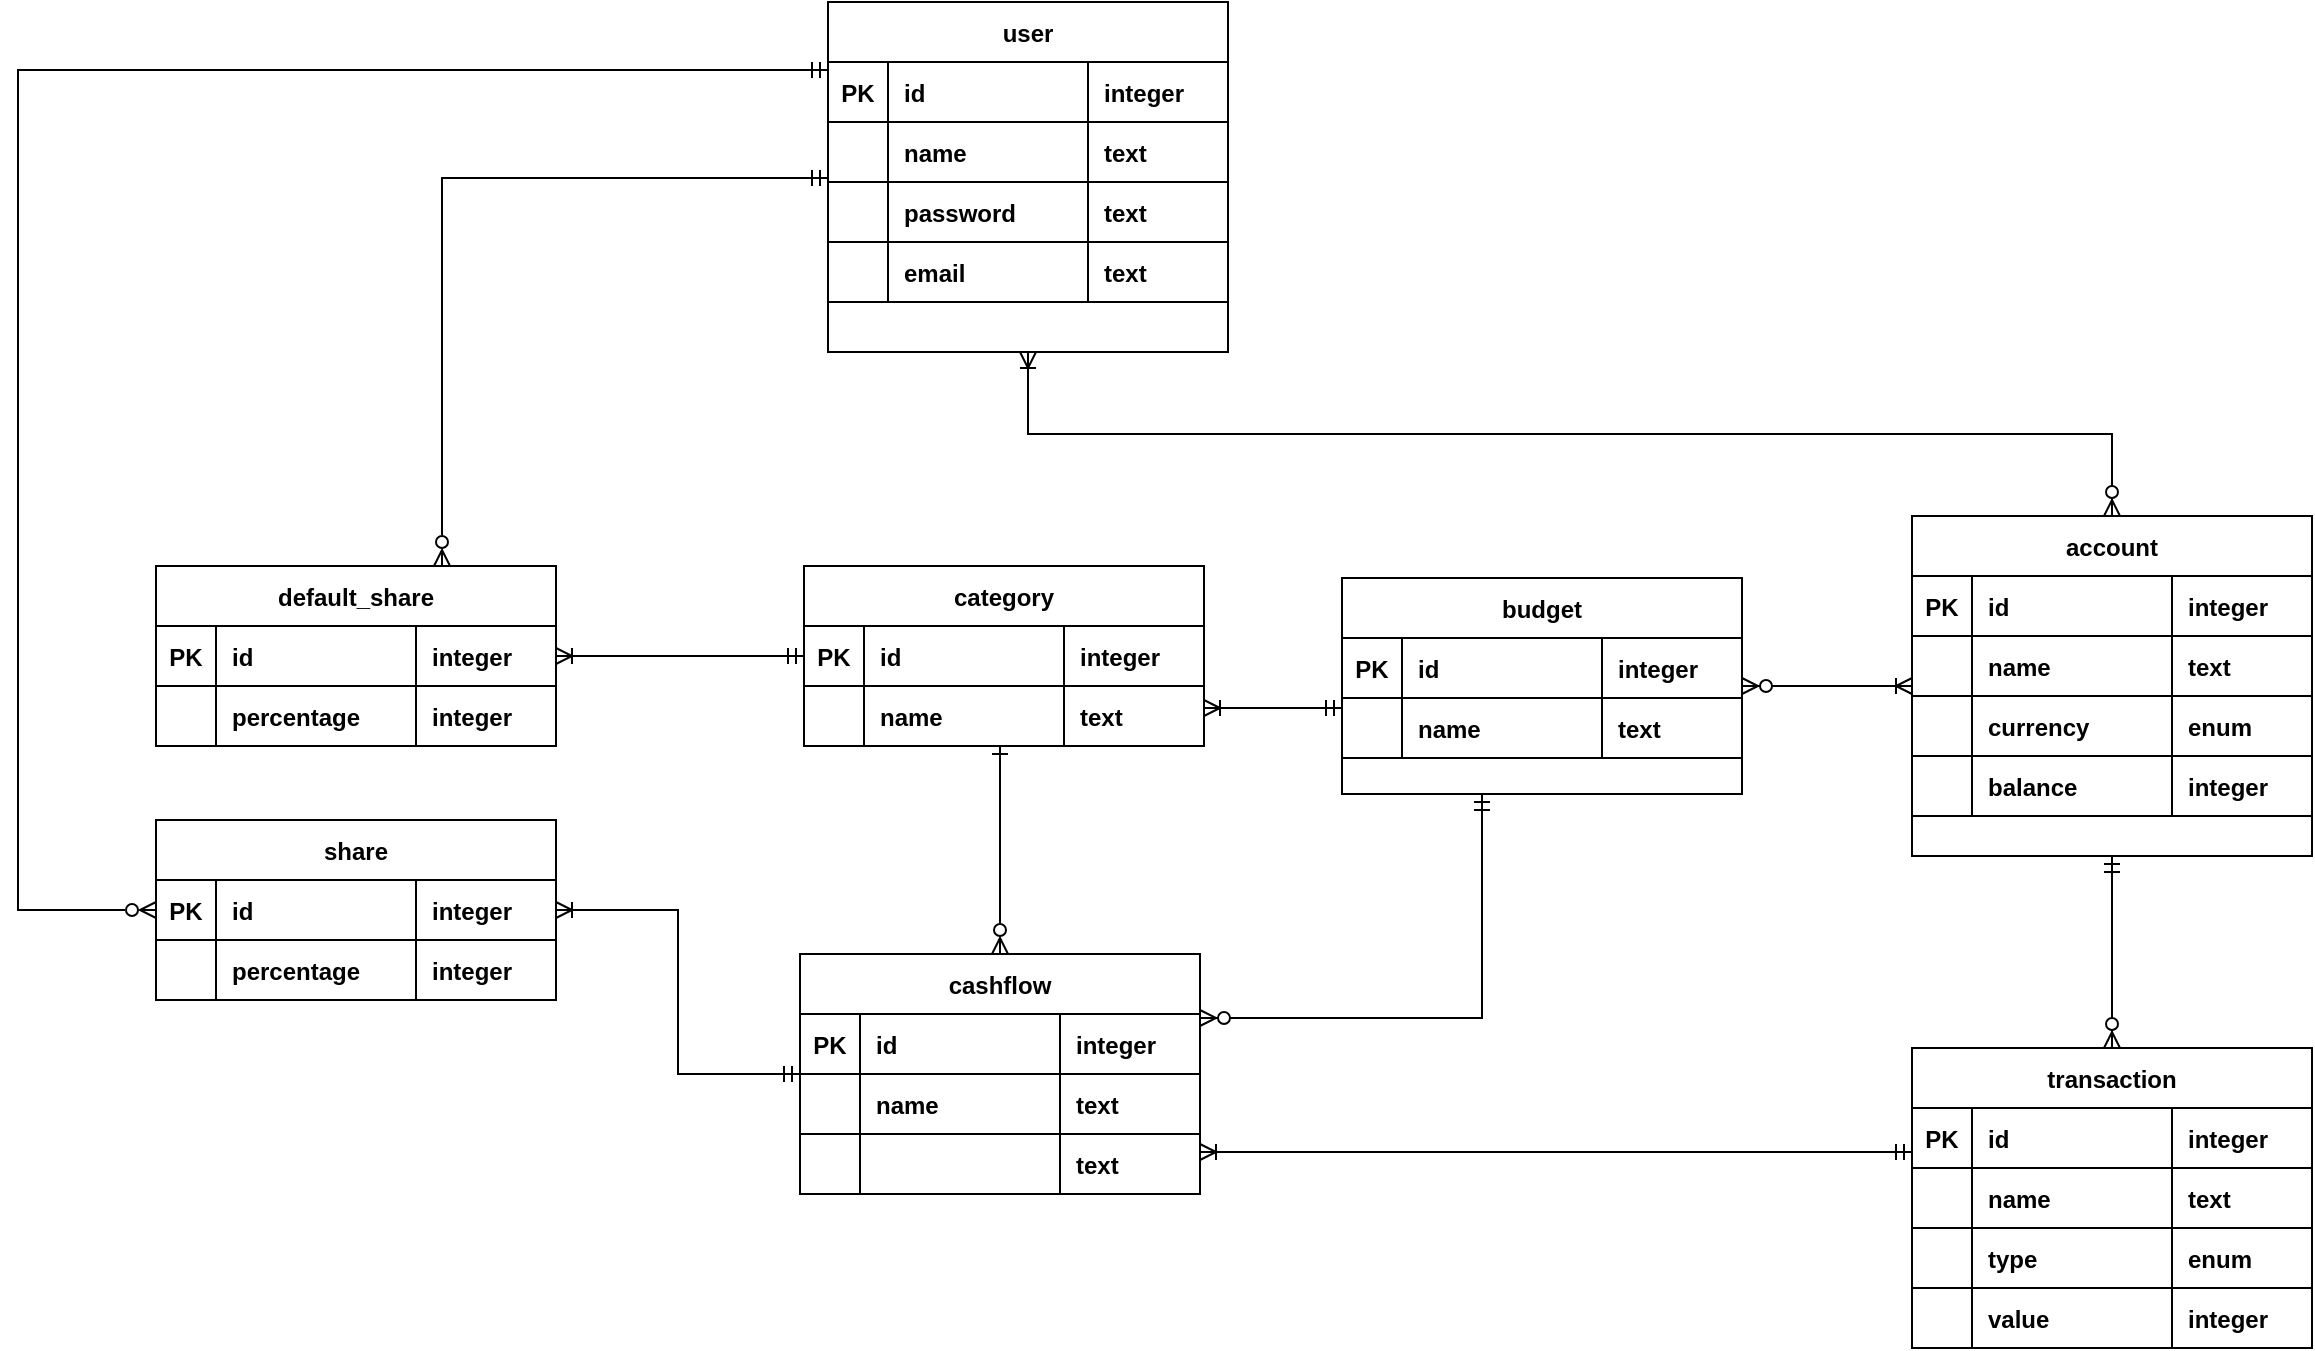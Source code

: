 <mxfile version="23.0.2" type="github">
  <diagram id="R2lEEEUBdFMjLlhIrx00" name="Page-1">
    <mxGraphModel dx="2307" dy="1331" grid="0" gridSize="10" guides="1" tooltips="1" connect="1" arrows="1" fold="1" page="1" pageScale="1" pageWidth="850" pageHeight="1100" math="0" shadow="0" extFonts="Permanent Marker^https://fonts.googleapis.com/css?family=Permanent+Marker">
      <root>
        <mxCell id="0" />
        <mxCell id="1" parent="0" />
        <mxCell id="C-vyLk0tnHw3VtMMgP7b-23" value="user" style="shape=table;startSize=30;container=1;collapsible=1;childLayout=tableLayout;fixedRows=1;rowLines=0;fontStyle=1;align=center;resizeLast=1;" parent="1" vertex="1">
          <mxGeometry x="89" y="60" width="200" height="175" as="geometry">
            <mxRectangle x="480" y="60" width="70" height="30" as="alternateBounds" />
          </mxGeometry>
        </mxCell>
        <mxCell id="C-vyLk0tnHw3VtMMgP7b-24" value="" style="shape=partialRectangle;collapsible=0;dropTarget=0;pointerEvents=0;fillColor=none;points=[[0,0.5],[1,0.5]];portConstraint=eastwest;top=0;left=0;right=0;bottom=1;" parent="C-vyLk0tnHw3VtMMgP7b-23" vertex="1">
          <mxGeometry y="30" width="200" height="30" as="geometry" />
        </mxCell>
        <mxCell id="C-vyLk0tnHw3VtMMgP7b-25" value="PK" style="shape=partialRectangle;overflow=hidden;connectable=0;fillColor=none;top=0;left=0;bottom=0;right=0;fontStyle=1;" parent="C-vyLk0tnHw3VtMMgP7b-24" vertex="1">
          <mxGeometry width="30" height="30" as="geometry">
            <mxRectangle width="30" height="30" as="alternateBounds" />
          </mxGeometry>
        </mxCell>
        <mxCell id="C-vyLk0tnHw3VtMMgP7b-26" value="id" style="shape=partialRectangle;overflow=hidden;connectable=0;fillColor=none;top=0;left=0;bottom=0;right=0;align=left;spacingLeft=6;fontStyle=1;" parent="C-vyLk0tnHw3VtMMgP7b-24" vertex="1">
          <mxGeometry x="30" width="100" height="30" as="geometry">
            <mxRectangle width="100" height="30" as="alternateBounds" />
          </mxGeometry>
        </mxCell>
        <mxCell id="Z7aUJKxSwOPx3vXHLACp-33" value="integer" style="shape=partialRectangle;overflow=hidden;connectable=0;fillColor=none;top=0;left=0;bottom=0;right=0;align=left;spacingLeft=6;fontStyle=1;" vertex="1" parent="C-vyLk0tnHw3VtMMgP7b-24">
          <mxGeometry x="130" width="70" height="30" as="geometry">
            <mxRectangle width="70" height="30" as="alternateBounds" />
          </mxGeometry>
        </mxCell>
        <mxCell id="Z7aUJKxSwOPx3vXHLACp-36" value="" style="shape=partialRectangle;collapsible=0;dropTarget=0;pointerEvents=0;fillColor=none;points=[[0,0.5],[1,0.5]];portConstraint=eastwest;top=0;left=0;right=0;bottom=1;" vertex="1" parent="C-vyLk0tnHw3VtMMgP7b-23">
          <mxGeometry y="60" width="200" height="30" as="geometry" />
        </mxCell>
        <mxCell id="Z7aUJKxSwOPx3vXHLACp-37" value="" style="shape=partialRectangle;overflow=hidden;connectable=0;fillColor=none;top=0;left=0;bottom=0;right=0;fontStyle=1;" vertex="1" parent="Z7aUJKxSwOPx3vXHLACp-36">
          <mxGeometry width="30" height="30" as="geometry">
            <mxRectangle width="30" height="30" as="alternateBounds" />
          </mxGeometry>
        </mxCell>
        <mxCell id="Z7aUJKxSwOPx3vXHLACp-38" value="name    " style="shape=partialRectangle;overflow=hidden;connectable=0;fillColor=none;top=0;left=0;bottom=0;right=0;align=left;spacingLeft=6;fontStyle=1;" vertex="1" parent="Z7aUJKxSwOPx3vXHLACp-36">
          <mxGeometry x="30" width="100" height="30" as="geometry">
            <mxRectangle width="100" height="30" as="alternateBounds" />
          </mxGeometry>
        </mxCell>
        <mxCell id="Z7aUJKxSwOPx3vXHLACp-39" value="text" style="shape=partialRectangle;overflow=hidden;connectable=0;fillColor=none;top=0;left=0;bottom=0;right=0;align=left;spacingLeft=6;fontStyle=1;" vertex="1" parent="Z7aUJKxSwOPx3vXHLACp-36">
          <mxGeometry x="130" width="70" height="30" as="geometry">
            <mxRectangle width="70" height="30" as="alternateBounds" />
          </mxGeometry>
        </mxCell>
        <mxCell id="Z7aUJKxSwOPx3vXHLACp-44" value="" style="shape=partialRectangle;collapsible=0;dropTarget=0;pointerEvents=0;fillColor=none;points=[[0,0.5],[1,0.5]];portConstraint=eastwest;top=0;left=0;right=0;bottom=1;" vertex="1" parent="C-vyLk0tnHw3VtMMgP7b-23">
          <mxGeometry y="90" width="200" height="30" as="geometry" />
        </mxCell>
        <mxCell id="Z7aUJKxSwOPx3vXHLACp-45" value="" style="shape=partialRectangle;overflow=hidden;connectable=0;fillColor=none;top=0;left=0;bottom=0;right=0;fontStyle=1;" vertex="1" parent="Z7aUJKxSwOPx3vXHLACp-44">
          <mxGeometry width="30" height="30" as="geometry">
            <mxRectangle width="30" height="30" as="alternateBounds" />
          </mxGeometry>
        </mxCell>
        <mxCell id="Z7aUJKxSwOPx3vXHLACp-46" value="password" style="shape=partialRectangle;overflow=hidden;connectable=0;fillColor=none;top=0;left=0;bottom=0;right=0;align=left;spacingLeft=6;fontStyle=1;" vertex="1" parent="Z7aUJKxSwOPx3vXHLACp-44">
          <mxGeometry x="30" width="100" height="30" as="geometry">
            <mxRectangle width="100" height="30" as="alternateBounds" />
          </mxGeometry>
        </mxCell>
        <mxCell id="Z7aUJKxSwOPx3vXHLACp-47" value="text" style="shape=partialRectangle;overflow=hidden;connectable=0;fillColor=none;top=0;left=0;bottom=0;right=0;align=left;spacingLeft=6;fontStyle=1;" vertex="1" parent="Z7aUJKxSwOPx3vXHLACp-44">
          <mxGeometry x="130" width="70" height="30" as="geometry">
            <mxRectangle width="70" height="30" as="alternateBounds" />
          </mxGeometry>
        </mxCell>
        <mxCell id="Z7aUJKxSwOPx3vXHLACp-67" value="" style="shape=partialRectangle;collapsible=0;dropTarget=0;pointerEvents=0;fillColor=none;points=[[0,0.5],[1,0.5]];portConstraint=eastwest;top=0;left=0;right=0;bottom=1;" vertex="1" parent="C-vyLk0tnHw3VtMMgP7b-23">
          <mxGeometry y="120" width="200" height="30" as="geometry" />
        </mxCell>
        <mxCell id="Z7aUJKxSwOPx3vXHLACp-68" value="" style="shape=partialRectangle;overflow=hidden;connectable=0;fillColor=none;top=0;left=0;bottom=0;right=0;fontStyle=1;" vertex="1" parent="Z7aUJKxSwOPx3vXHLACp-67">
          <mxGeometry width="30" height="30" as="geometry">
            <mxRectangle width="30" height="30" as="alternateBounds" />
          </mxGeometry>
        </mxCell>
        <mxCell id="Z7aUJKxSwOPx3vXHLACp-69" value="email" style="shape=partialRectangle;overflow=hidden;connectable=0;fillColor=none;top=0;left=0;bottom=0;right=0;align=left;spacingLeft=6;fontStyle=1;" vertex="1" parent="Z7aUJKxSwOPx3vXHLACp-67">
          <mxGeometry x="30" width="100" height="30" as="geometry">
            <mxRectangle width="100" height="30" as="alternateBounds" />
          </mxGeometry>
        </mxCell>
        <mxCell id="Z7aUJKxSwOPx3vXHLACp-70" value="text" style="shape=partialRectangle;overflow=hidden;connectable=0;fillColor=none;top=0;left=0;bottom=0;right=0;align=left;spacingLeft=6;fontStyle=1;" vertex="1" parent="Z7aUJKxSwOPx3vXHLACp-67">
          <mxGeometry x="130" width="70" height="30" as="geometry">
            <mxRectangle width="70" height="30" as="alternateBounds" />
          </mxGeometry>
        </mxCell>
        <mxCell id="Z7aUJKxSwOPx3vXHLACp-52" value="account" style="shape=table;startSize=30;container=1;collapsible=1;childLayout=tableLayout;fixedRows=1;rowLines=0;fontStyle=1;align=center;resizeLast=1;" vertex="1" parent="1">
          <mxGeometry x="631" y="317" width="200" height="170" as="geometry">
            <mxRectangle x="480" y="60" width="70" height="30" as="alternateBounds" />
          </mxGeometry>
        </mxCell>
        <mxCell id="Z7aUJKxSwOPx3vXHLACp-53" value="" style="shape=partialRectangle;collapsible=0;dropTarget=0;pointerEvents=0;fillColor=none;points=[[0,0.5],[1,0.5]];portConstraint=eastwest;top=0;left=0;right=0;bottom=1;" vertex="1" parent="Z7aUJKxSwOPx3vXHLACp-52">
          <mxGeometry y="30" width="200" height="30" as="geometry" />
        </mxCell>
        <mxCell id="Z7aUJKxSwOPx3vXHLACp-54" value="PK" style="shape=partialRectangle;overflow=hidden;connectable=0;fillColor=none;top=0;left=0;bottom=0;right=0;fontStyle=1;" vertex="1" parent="Z7aUJKxSwOPx3vXHLACp-53">
          <mxGeometry width="30" height="30" as="geometry">
            <mxRectangle width="30" height="30" as="alternateBounds" />
          </mxGeometry>
        </mxCell>
        <mxCell id="Z7aUJKxSwOPx3vXHLACp-55" value="id" style="shape=partialRectangle;overflow=hidden;connectable=0;fillColor=none;top=0;left=0;bottom=0;right=0;align=left;spacingLeft=6;fontStyle=1;" vertex="1" parent="Z7aUJKxSwOPx3vXHLACp-53">
          <mxGeometry x="30" width="100" height="30" as="geometry">
            <mxRectangle width="100" height="30" as="alternateBounds" />
          </mxGeometry>
        </mxCell>
        <mxCell id="Z7aUJKxSwOPx3vXHLACp-56" value="integer" style="shape=partialRectangle;overflow=hidden;connectable=0;fillColor=none;top=0;left=0;bottom=0;right=0;align=left;spacingLeft=6;fontStyle=1;" vertex="1" parent="Z7aUJKxSwOPx3vXHLACp-53">
          <mxGeometry x="130" width="70" height="30" as="geometry">
            <mxRectangle width="70" height="30" as="alternateBounds" />
          </mxGeometry>
        </mxCell>
        <mxCell id="Z7aUJKxSwOPx3vXHLACp-57" value="" style="shape=partialRectangle;collapsible=0;dropTarget=0;pointerEvents=0;fillColor=none;points=[[0,0.5],[1,0.5]];portConstraint=eastwest;top=0;left=0;right=0;bottom=1;" vertex="1" parent="Z7aUJKxSwOPx3vXHLACp-52">
          <mxGeometry y="60" width="200" height="30" as="geometry" />
        </mxCell>
        <mxCell id="Z7aUJKxSwOPx3vXHLACp-58" value="" style="shape=partialRectangle;overflow=hidden;connectable=0;fillColor=none;top=0;left=0;bottom=0;right=0;fontStyle=1;" vertex="1" parent="Z7aUJKxSwOPx3vXHLACp-57">
          <mxGeometry width="30" height="30" as="geometry">
            <mxRectangle width="30" height="30" as="alternateBounds" />
          </mxGeometry>
        </mxCell>
        <mxCell id="Z7aUJKxSwOPx3vXHLACp-59" value="name" style="shape=partialRectangle;overflow=hidden;connectable=0;fillColor=none;top=0;left=0;bottom=0;right=0;align=left;spacingLeft=6;fontStyle=1;" vertex="1" parent="Z7aUJKxSwOPx3vXHLACp-57">
          <mxGeometry x="30" width="100" height="30" as="geometry">
            <mxRectangle width="100" height="30" as="alternateBounds" />
          </mxGeometry>
        </mxCell>
        <mxCell id="Z7aUJKxSwOPx3vXHLACp-60" value="text" style="shape=partialRectangle;overflow=hidden;connectable=0;fillColor=none;top=0;left=0;bottom=0;right=0;align=left;spacingLeft=6;fontStyle=1;" vertex="1" parent="Z7aUJKxSwOPx3vXHLACp-57">
          <mxGeometry x="130" width="70" height="30" as="geometry">
            <mxRectangle width="70" height="30" as="alternateBounds" />
          </mxGeometry>
        </mxCell>
        <mxCell id="Z7aUJKxSwOPx3vXHLACp-61" value="" style="shape=partialRectangle;collapsible=0;dropTarget=0;pointerEvents=0;fillColor=none;points=[[0,0.5],[1,0.5]];portConstraint=eastwest;top=0;left=0;right=0;bottom=1;" vertex="1" parent="Z7aUJKxSwOPx3vXHLACp-52">
          <mxGeometry y="90" width="200" height="30" as="geometry" />
        </mxCell>
        <mxCell id="Z7aUJKxSwOPx3vXHLACp-62" value="" style="shape=partialRectangle;overflow=hidden;connectable=0;fillColor=none;top=0;left=0;bottom=0;right=0;fontStyle=1;" vertex="1" parent="Z7aUJKxSwOPx3vXHLACp-61">
          <mxGeometry width="30" height="30" as="geometry">
            <mxRectangle width="30" height="30" as="alternateBounds" />
          </mxGeometry>
        </mxCell>
        <mxCell id="Z7aUJKxSwOPx3vXHLACp-63" value="currency" style="shape=partialRectangle;overflow=hidden;connectable=0;fillColor=none;top=0;left=0;bottom=0;right=0;align=left;spacingLeft=6;fontStyle=1;" vertex="1" parent="Z7aUJKxSwOPx3vXHLACp-61">
          <mxGeometry x="30" width="100" height="30" as="geometry">
            <mxRectangle width="100" height="30" as="alternateBounds" />
          </mxGeometry>
        </mxCell>
        <mxCell id="Z7aUJKxSwOPx3vXHLACp-64" value="enum" style="shape=partialRectangle;overflow=hidden;connectable=0;fillColor=none;top=0;left=0;bottom=0;right=0;align=left;spacingLeft=6;fontStyle=1;" vertex="1" parent="Z7aUJKxSwOPx3vXHLACp-61">
          <mxGeometry x="130" width="70" height="30" as="geometry">
            <mxRectangle width="70" height="30" as="alternateBounds" />
          </mxGeometry>
        </mxCell>
        <mxCell id="Z7aUJKxSwOPx3vXHLACp-71" value="" style="shape=partialRectangle;collapsible=0;dropTarget=0;pointerEvents=0;fillColor=none;points=[[0,0.5],[1,0.5]];portConstraint=eastwest;top=0;left=0;right=0;bottom=1;" vertex="1" parent="Z7aUJKxSwOPx3vXHLACp-52">
          <mxGeometry y="120" width="200" height="30" as="geometry" />
        </mxCell>
        <mxCell id="Z7aUJKxSwOPx3vXHLACp-72" value="" style="shape=partialRectangle;overflow=hidden;connectable=0;fillColor=none;top=0;left=0;bottom=0;right=0;fontStyle=1;" vertex="1" parent="Z7aUJKxSwOPx3vXHLACp-71">
          <mxGeometry width="30" height="30" as="geometry">
            <mxRectangle width="30" height="30" as="alternateBounds" />
          </mxGeometry>
        </mxCell>
        <mxCell id="Z7aUJKxSwOPx3vXHLACp-73" value="balance" style="shape=partialRectangle;overflow=hidden;connectable=0;fillColor=none;top=0;left=0;bottom=0;right=0;align=left;spacingLeft=6;fontStyle=1;" vertex="1" parent="Z7aUJKxSwOPx3vXHLACp-71">
          <mxGeometry x="30" width="100" height="30" as="geometry">
            <mxRectangle width="100" height="30" as="alternateBounds" />
          </mxGeometry>
        </mxCell>
        <mxCell id="Z7aUJKxSwOPx3vXHLACp-74" value="integer" style="shape=partialRectangle;overflow=hidden;connectable=0;fillColor=none;top=0;left=0;bottom=0;right=0;align=left;spacingLeft=6;fontStyle=1;" vertex="1" parent="Z7aUJKxSwOPx3vXHLACp-71">
          <mxGeometry x="130" width="70" height="30" as="geometry">
            <mxRectangle width="70" height="30" as="alternateBounds" />
          </mxGeometry>
        </mxCell>
        <mxCell id="Z7aUJKxSwOPx3vXHLACp-75" value="budget" style="shape=table;startSize=30;container=1;collapsible=1;childLayout=tableLayout;fixedRows=1;rowLines=0;fontStyle=1;align=center;resizeLast=1;" vertex="1" parent="1">
          <mxGeometry x="346" y="348" width="200" height="108" as="geometry">
            <mxRectangle x="480" y="60" width="70" height="30" as="alternateBounds" />
          </mxGeometry>
        </mxCell>
        <mxCell id="Z7aUJKxSwOPx3vXHLACp-76" value="" style="shape=partialRectangle;collapsible=0;dropTarget=0;pointerEvents=0;fillColor=none;points=[[0,0.5],[1,0.5]];portConstraint=eastwest;top=0;left=0;right=0;bottom=1;" vertex="1" parent="Z7aUJKxSwOPx3vXHLACp-75">
          <mxGeometry y="30" width="200" height="30" as="geometry" />
        </mxCell>
        <mxCell id="Z7aUJKxSwOPx3vXHLACp-77" value="PK" style="shape=partialRectangle;overflow=hidden;connectable=0;fillColor=none;top=0;left=0;bottom=0;right=0;fontStyle=1;" vertex="1" parent="Z7aUJKxSwOPx3vXHLACp-76">
          <mxGeometry width="30" height="30" as="geometry">
            <mxRectangle width="30" height="30" as="alternateBounds" />
          </mxGeometry>
        </mxCell>
        <mxCell id="Z7aUJKxSwOPx3vXHLACp-78" value="id" style="shape=partialRectangle;overflow=hidden;connectable=0;fillColor=none;top=0;left=0;bottom=0;right=0;align=left;spacingLeft=6;fontStyle=1;" vertex="1" parent="Z7aUJKxSwOPx3vXHLACp-76">
          <mxGeometry x="30" width="100" height="30" as="geometry">
            <mxRectangle width="100" height="30" as="alternateBounds" />
          </mxGeometry>
        </mxCell>
        <mxCell id="Z7aUJKxSwOPx3vXHLACp-79" value="integer" style="shape=partialRectangle;overflow=hidden;connectable=0;fillColor=none;top=0;left=0;bottom=0;right=0;align=left;spacingLeft=6;fontStyle=1;" vertex="1" parent="Z7aUJKxSwOPx3vXHLACp-76">
          <mxGeometry x="130" width="70" height="30" as="geometry">
            <mxRectangle width="70" height="30" as="alternateBounds" />
          </mxGeometry>
        </mxCell>
        <mxCell id="Z7aUJKxSwOPx3vXHLACp-80" value="" style="shape=partialRectangle;collapsible=0;dropTarget=0;pointerEvents=0;fillColor=none;points=[[0,0.5],[1,0.5]];portConstraint=eastwest;top=0;left=0;right=0;bottom=1;" vertex="1" parent="Z7aUJKxSwOPx3vXHLACp-75">
          <mxGeometry y="60" width="200" height="30" as="geometry" />
        </mxCell>
        <mxCell id="Z7aUJKxSwOPx3vXHLACp-81" value="" style="shape=partialRectangle;overflow=hidden;connectable=0;fillColor=none;top=0;left=0;bottom=0;right=0;fontStyle=1;" vertex="1" parent="Z7aUJKxSwOPx3vXHLACp-80">
          <mxGeometry width="30" height="30" as="geometry">
            <mxRectangle width="30" height="30" as="alternateBounds" />
          </mxGeometry>
        </mxCell>
        <mxCell id="Z7aUJKxSwOPx3vXHLACp-82" value="name" style="shape=partialRectangle;overflow=hidden;connectable=0;fillColor=none;top=0;left=0;bottom=0;right=0;align=left;spacingLeft=6;fontStyle=1;" vertex="1" parent="Z7aUJKxSwOPx3vXHLACp-80">
          <mxGeometry x="30" width="100" height="30" as="geometry">
            <mxRectangle width="100" height="30" as="alternateBounds" />
          </mxGeometry>
        </mxCell>
        <mxCell id="Z7aUJKxSwOPx3vXHLACp-83" value="text" style="shape=partialRectangle;overflow=hidden;connectable=0;fillColor=none;top=0;left=0;bottom=0;right=0;align=left;spacingLeft=6;fontStyle=1;" vertex="1" parent="Z7aUJKxSwOPx3vXHLACp-80">
          <mxGeometry x="130" width="70" height="30" as="geometry">
            <mxRectangle width="70" height="30" as="alternateBounds" />
          </mxGeometry>
        </mxCell>
        <mxCell id="Z7aUJKxSwOPx3vXHLACp-92" value="category" style="shape=table;startSize=30;container=1;collapsible=1;childLayout=tableLayout;fixedRows=1;rowLines=0;fontStyle=1;align=center;resizeLast=1;" vertex="1" parent="1">
          <mxGeometry x="77" y="342" width="200" height="90" as="geometry">
            <mxRectangle x="480" y="60" width="70" height="30" as="alternateBounds" />
          </mxGeometry>
        </mxCell>
        <mxCell id="Z7aUJKxSwOPx3vXHLACp-93" value="" style="shape=partialRectangle;collapsible=0;dropTarget=0;pointerEvents=0;fillColor=none;points=[[0,0.5],[1,0.5]];portConstraint=eastwest;top=0;left=0;right=0;bottom=1;" vertex="1" parent="Z7aUJKxSwOPx3vXHLACp-92">
          <mxGeometry y="30" width="200" height="30" as="geometry" />
        </mxCell>
        <mxCell id="Z7aUJKxSwOPx3vXHLACp-94" value="PK" style="shape=partialRectangle;overflow=hidden;connectable=0;fillColor=none;top=0;left=0;bottom=0;right=0;fontStyle=1;" vertex="1" parent="Z7aUJKxSwOPx3vXHLACp-93">
          <mxGeometry width="30" height="30" as="geometry">
            <mxRectangle width="30" height="30" as="alternateBounds" />
          </mxGeometry>
        </mxCell>
        <mxCell id="Z7aUJKxSwOPx3vXHLACp-95" value="id" style="shape=partialRectangle;overflow=hidden;connectable=0;fillColor=none;top=0;left=0;bottom=0;right=0;align=left;spacingLeft=6;fontStyle=1;" vertex="1" parent="Z7aUJKxSwOPx3vXHLACp-93">
          <mxGeometry x="30" width="100" height="30" as="geometry">
            <mxRectangle width="100" height="30" as="alternateBounds" />
          </mxGeometry>
        </mxCell>
        <mxCell id="Z7aUJKxSwOPx3vXHLACp-96" value="integer" style="shape=partialRectangle;overflow=hidden;connectable=0;fillColor=none;top=0;left=0;bottom=0;right=0;align=left;spacingLeft=6;fontStyle=1;" vertex="1" parent="Z7aUJKxSwOPx3vXHLACp-93">
          <mxGeometry x="130" width="70" height="30" as="geometry">
            <mxRectangle width="70" height="30" as="alternateBounds" />
          </mxGeometry>
        </mxCell>
        <mxCell id="Z7aUJKxSwOPx3vXHLACp-170" value="" style="shape=partialRectangle;collapsible=0;dropTarget=0;pointerEvents=0;fillColor=none;points=[[0,0.5],[1,0.5]];portConstraint=eastwest;top=0;left=0;right=0;bottom=1;" vertex="1" parent="Z7aUJKxSwOPx3vXHLACp-92">
          <mxGeometry y="60" width="200" height="30" as="geometry" />
        </mxCell>
        <mxCell id="Z7aUJKxSwOPx3vXHLACp-171" value="" style="shape=partialRectangle;overflow=hidden;connectable=0;fillColor=none;top=0;left=0;bottom=0;right=0;fontStyle=1;" vertex="1" parent="Z7aUJKxSwOPx3vXHLACp-170">
          <mxGeometry width="30" height="30" as="geometry">
            <mxRectangle width="30" height="30" as="alternateBounds" />
          </mxGeometry>
        </mxCell>
        <mxCell id="Z7aUJKxSwOPx3vXHLACp-172" value="name" style="shape=partialRectangle;overflow=hidden;connectable=0;fillColor=none;top=0;left=0;bottom=0;right=0;align=left;spacingLeft=6;fontStyle=1;" vertex="1" parent="Z7aUJKxSwOPx3vXHLACp-170">
          <mxGeometry x="30" width="100" height="30" as="geometry">
            <mxRectangle width="100" height="30" as="alternateBounds" />
          </mxGeometry>
        </mxCell>
        <mxCell id="Z7aUJKxSwOPx3vXHLACp-173" value="text" style="shape=partialRectangle;overflow=hidden;connectable=0;fillColor=none;top=0;left=0;bottom=0;right=0;align=left;spacingLeft=6;fontStyle=1;" vertex="1" parent="Z7aUJKxSwOPx3vXHLACp-170">
          <mxGeometry x="130" width="70" height="30" as="geometry">
            <mxRectangle width="70" height="30" as="alternateBounds" />
          </mxGeometry>
        </mxCell>
        <mxCell id="Z7aUJKxSwOPx3vXHLACp-109" value="transaction" style="shape=table;startSize=30;container=1;collapsible=1;childLayout=tableLayout;fixedRows=1;rowLines=0;fontStyle=1;align=center;resizeLast=1;" vertex="1" parent="1">
          <mxGeometry x="631" y="583" width="200" height="150" as="geometry">
            <mxRectangle x="480" y="60" width="70" height="30" as="alternateBounds" />
          </mxGeometry>
        </mxCell>
        <mxCell id="Z7aUJKxSwOPx3vXHLACp-110" value="" style="shape=partialRectangle;collapsible=0;dropTarget=0;pointerEvents=0;fillColor=none;points=[[0,0.5],[1,0.5]];portConstraint=eastwest;top=0;left=0;right=0;bottom=1;" vertex="1" parent="Z7aUJKxSwOPx3vXHLACp-109">
          <mxGeometry y="30" width="200" height="30" as="geometry" />
        </mxCell>
        <mxCell id="Z7aUJKxSwOPx3vXHLACp-111" value="PK" style="shape=partialRectangle;overflow=hidden;connectable=0;fillColor=none;top=0;left=0;bottom=0;right=0;fontStyle=1;" vertex="1" parent="Z7aUJKxSwOPx3vXHLACp-110">
          <mxGeometry width="30" height="30" as="geometry">
            <mxRectangle width="30" height="30" as="alternateBounds" />
          </mxGeometry>
        </mxCell>
        <mxCell id="Z7aUJKxSwOPx3vXHLACp-112" value="id" style="shape=partialRectangle;overflow=hidden;connectable=0;fillColor=none;top=0;left=0;bottom=0;right=0;align=left;spacingLeft=6;fontStyle=1;" vertex="1" parent="Z7aUJKxSwOPx3vXHLACp-110">
          <mxGeometry x="30" width="100" height="30" as="geometry">
            <mxRectangle width="100" height="30" as="alternateBounds" />
          </mxGeometry>
        </mxCell>
        <mxCell id="Z7aUJKxSwOPx3vXHLACp-113" value="integer" style="shape=partialRectangle;overflow=hidden;connectable=0;fillColor=none;top=0;left=0;bottom=0;right=0;align=left;spacingLeft=6;fontStyle=1;" vertex="1" parent="Z7aUJKxSwOPx3vXHLACp-110">
          <mxGeometry x="130" width="70" height="30" as="geometry">
            <mxRectangle width="70" height="30" as="alternateBounds" />
          </mxGeometry>
        </mxCell>
        <mxCell id="Z7aUJKxSwOPx3vXHLACp-114" value="" style="shape=partialRectangle;collapsible=0;dropTarget=0;pointerEvents=0;fillColor=none;points=[[0,0.5],[1,0.5]];portConstraint=eastwest;top=0;left=0;right=0;bottom=1;" vertex="1" parent="Z7aUJKxSwOPx3vXHLACp-109">
          <mxGeometry y="60" width="200" height="30" as="geometry" />
        </mxCell>
        <mxCell id="Z7aUJKxSwOPx3vXHLACp-115" value="" style="shape=partialRectangle;overflow=hidden;connectable=0;fillColor=none;top=0;left=0;bottom=0;right=0;fontStyle=1;" vertex="1" parent="Z7aUJKxSwOPx3vXHLACp-114">
          <mxGeometry width="30" height="30" as="geometry">
            <mxRectangle width="30" height="30" as="alternateBounds" />
          </mxGeometry>
        </mxCell>
        <mxCell id="Z7aUJKxSwOPx3vXHLACp-116" value="name" style="shape=partialRectangle;overflow=hidden;connectable=0;fillColor=none;top=0;left=0;bottom=0;right=0;align=left;spacingLeft=6;fontStyle=1;" vertex="1" parent="Z7aUJKxSwOPx3vXHLACp-114">
          <mxGeometry x="30" width="100" height="30" as="geometry">
            <mxRectangle width="100" height="30" as="alternateBounds" />
          </mxGeometry>
        </mxCell>
        <mxCell id="Z7aUJKxSwOPx3vXHLACp-117" value="text" style="shape=partialRectangle;overflow=hidden;connectable=0;fillColor=none;top=0;left=0;bottom=0;right=0;align=left;spacingLeft=6;fontStyle=1;" vertex="1" parent="Z7aUJKxSwOPx3vXHLACp-114">
          <mxGeometry x="130" width="70" height="30" as="geometry">
            <mxRectangle width="70" height="30" as="alternateBounds" />
          </mxGeometry>
        </mxCell>
        <mxCell id="Z7aUJKxSwOPx3vXHLACp-151" value="" style="shape=partialRectangle;collapsible=0;dropTarget=0;pointerEvents=0;fillColor=none;points=[[0,0.5],[1,0.5]];portConstraint=eastwest;top=0;left=0;right=0;bottom=1;" vertex="1" parent="Z7aUJKxSwOPx3vXHLACp-109">
          <mxGeometry y="90" width="200" height="30" as="geometry" />
        </mxCell>
        <mxCell id="Z7aUJKxSwOPx3vXHLACp-152" value="" style="shape=partialRectangle;overflow=hidden;connectable=0;fillColor=none;top=0;left=0;bottom=0;right=0;fontStyle=1;" vertex="1" parent="Z7aUJKxSwOPx3vXHLACp-151">
          <mxGeometry width="30" height="30" as="geometry">
            <mxRectangle width="30" height="30" as="alternateBounds" />
          </mxGeometry>
        </mxCell>
        <mxCell id="Z7aUJKxSwOPx3vXHLACp-153" value="type" style="shape=partialRectangle;overflow=hidden;connectable=0;fillColor=none;top=0;left=0;bottom=0;right=0;align=left;spacingLeft=6;fontStyle=1;" vertex="1" parent="Z7aUJKxSwOPx3vXHLACp-151">
          <mxGeometry x="30" width="100" height="30" as="geometry">
            <mxRectangle width="100" height="30" as="alternateBounds" />
          </mxGeometry>
        </mxCell>
        <mxCell id="Z7aUJKxSwOPx3vXHLACp-154" value="enum" style="shape=partialRectangle;overflow=hidden;connectable=0;fillColor=none;top=0;left=0;bottom=0;right=0;align=left;spacingLeft=6;fontStyle=1;" vertex="1" parent="Z7aUJKxSwOPx3vXHLACp-151">
          <mxGeometry x="130" width="70" height="30" as="geometry">
            <mxRectangle width="70" height="30" as="alternateBounds" />
          </mxGeometry>
        </mxCell>
        <mxCell id="Z7aUJKxSwOPx3vXHLACp-155" value="" style="shape=partialRectangle;collapsible=0;dropTarget=0;pointerEvents=0;fillColor=none;points=[[0,0.5],[1,0.5]];portConstraint=eastwest;top=0;left=0;right=0;bottom=1;" vertex="1" parent="Z7aUJKxSwOPx3vXHLACp-109">
          <mxGeometry y="120" width="200" height="30" as="geometry" />
        </mxCell>
        <mxCell id="Z7aUJKxSwOPx3vXHLACp-156" value="" style="shape=partialRectangle;overflow=hidden;connectable=0;fillColor=none;top=0;left=0;bottom=0;right=0;fontStyle=1;" vertex="1" parent="Z7aUJKxSwOPx3vXHLACp-155">
          <mxGeometry width="30" height="30" as="geometry">
            <mxRectangle width="30" height="30" as="alternateBounds" />
          </mxGeometry>
        </mxCell>
        <mxCell id="Z7aUJKxSwOPx3vXHLACp-157" value="value" style="shape=partialRectangle;overflow=hidden;connectable=0;fillColor=none;top=0;left=0;bottom=0;right=0;align=left;spacingLeft=6;fontStyle=1;" vertex="1" parent="Z7aUJKxSwOPx3vXHLACp-155">
          <mxGeometry x="30" width="100" height="30" as="geometry">
            <mxRectangle width="100" height="30" as="alternateBounds" />
          </mxGeometry>
        </mxCell>
        <mxCell id="Z7aUJKxSwOPx3vXHLACp-158" value="integer" style="shape=partialRectangle;overflow=hidden;connectable=0;fillColor=none;top=0;left=0;bottom=0;right=0;align=left;spacingLeft=6;fontStyle=1;" vertex="1" parent="Z7aUJKxSwOPx3vXHLACp-155">
          <mxGeometry x="130" width="70" height="30" as="geometry">
            <mxRectangle width="70" height="30" as="alternateBounds" />
          </mxGeometry>
        </mxCell>
        <mxCell id="Z7aUJKxSwOPx3vXHLACp-127" value="" style="edgeStyle=elbowEdgeStyle;fontSize=12;html=1;endArrow=ERoneToMany;startArrow=ERzeroToMany;rounded=0;exitX=0.5;exitY=0;exitDx=0;exitDy=0;entryX=0.5;entryY=1;entryDx=0;entryDy=0;elbow=vertical;" edge="1" parent="1" source="Z7aUJKxSwOPx3vXHLACp-52" target="C-vyLk0tnHw3VtMMgP7b-23">
          <mxGeometry width="100" height="100" relative="1" as="geometry">
            <mxPoint x="871" y="246" as="sourcePoint" />
            <mxPoint x="971" y="146" as="targetPoint" />
          </mxGeometry>
        </mxCell>
        <mxCell id="Z7aUJKxSwOPx3vXHLACp-130" value="" style="edgeStyle=entityRelationEdgeStyle;fontSize=12;html=1;endArrow=ERoneToMany;startArrow=ERzeroToMany;rounded=0;" edge="1" parent="1" source="Z7aUJKxSwOPx3vXHLACp-75" target="Z7aUJKxSwOPx3vXHLACp-52">
          <mxGeometry width="100" height="100" relative="1" as="geometry">
            <mxPoint x="269" y="206" as="sourcePoint" />
            <mxPoint x="369" y="106" as="targetPoint" />
          </mxGeometry>
        </mxCell>
        <mxCell id="Z7aUJKxSwOPx3vXHLACp-132" value="" style="edgeStyle=elbowEdgeStyle;fontSize=12;html=1;endArrow=ERoneToMany;startArrow=ERmandOne;rounded=0;endFill=0;" edge="1" parent="1" source="Z7aUJKxSwOPx3vXHLACp-75" target="Z7aUJKxSwOPx3vXHLACp-92">
          <mxGeometry width="100" height="100" relative="1" as="geometry">
            <mxPoint x="-85" y="570" as="sourcePoint" />
            <mxPoint x="15" y="470" as="targetPoint" />
            <Array as="points">
              <mxPoint x="311" y="413" />
            </Array>
          </mxGeometry>
        </mxCell>
        <mxCell id="Z7aUJKxSwOPx3vXHLACp-136" value="" style="edgeStyle=elbowEdgeStyle;fontSize=12;html=1;endArrow=ERzeroToMany;startArrow=ERmandOne;rounded=0;exitX=0.5;exitY=1;exitDx=0;exitDy=0;entryX=0.5;entryY=0;entryDx=0;entryDy=0;" edge="1" parent="1" source="Z7aUJKxSwOPx3vXHLACp-52" target="Z7aUJKxSwOPx3vXHLACp-109">
          <mxGeometry width="100" height="100" relative="1" as="geometry">
            <mxPoint x="745" y="558" as="sourcePoint" />
            <mxPoint x="796" y="607" as="targetPoint" />
          </mxGeometry>
        </mxCell>
        <mxCell id="Z7aUJKxSwOPx3vXHLACp-138" value="cashflow" style="shape=table;startSize=30;container=1;collapsible=1;childLayout=tableLayout;fixedRows=1;rowLines=0;fontStyle=1;align=center;resizeLast=1;" vertex="1" parent="1">
          <mxGeometry x="75" y="536" width="200" height="120" as="geometry">
            <mxRectangle x="480" y="60" width="70" height="30" as="alternateBounds" />
          </mxGeometry>
        </mxCell>
        <mxCell id="Z7aUJKxSwOPx3vXHLACp-139" value="" style="shape=partialRectangle;collapsible=0;dropTarget=0;pointerEvents=0;fillColor=none;points=[[0,0.5],[1,0.5]];portConstraint=eastwest;top=0;left=0;right=0;bottom=1;" vertex="1" parent="Z7aUJKxSwOPx3vXHLACp-138">
          <mxGeometry y="30" width="200" height="30" as="geometry" />
        </mxCell>
        <mxCell id="Z7aUJKxSwOPx3vXHLACp-140" value="PK" style="shape=partialRectangle;overflow=hidden;connectable=0;fillColor=none;top=0;left=0;bottom=0;right=0;fontStyle=1;" vertex="1" parent="Z7aUJKxSwOPx3vXHLACp-139">
          <mxGeometry width="30" height="30" as="geometry">
            <mxRectangle width="30" height="30" as="alternateBounds" />
          </mxGeometry>
        </mxCell>
        <mxCell id="Z7aUJKxSwOPx3vXHLACp-141" value="id" style="shape=partialRectangle;overflow=hidden;connectable=0;fillColor=none;top=0;left=0;bottom=0;right=0;align=left;spacingLeft=6;fontStyle=1;" vertex="1" parent="Z7aUJKxSwOPx3vXHLACp-139">
          <mxGeometry x="30" width="100" height="30" as="geometry">
            <mxRectangle width="100" height="30" as="alternateBounds" />
          </mxGeometry>
        </mxCell>
        <mxCell id="Z7aUJKxSwOPx3vXHLACp-142" value="integer" style="shape=partialRectangle;overflow=hidden;connectable=0;fillColor=none;top=0;left=0;bottom=0;right=0;align=left;spacingLeft=6;fontStyle=1;" vertex="1" parent="Z7aUJKxSwOPx3vXHLACp-139">
          <mxGeometry x="130" width="70" height="30" as="geometry">
            <mxRectangle width="70" height="30" as="alternateBounds" />
          </mxGeometry>
        </mxCell>
        <mxCell id="Z7aUJKxSwOPx3vXHLACp-163" value="" style="shape=partialRectangle;collapsible=0;dropTarget=0;pointerEvents=0;fillColor=none;points=[[0,0.5],[1,0.5]];portConstraint=eastwest;top=0;left=0;right=0;bottom=1;" vertex="1" parent="Z7aUJKxSwOPx3vXHLACp-138">
          <mxGeometry y="60" width="200" height="30" as="geometry" />
        </mxCell>
        <mxCell id="Z7aUJKxSwOPx3vXHLACp-164" value="" style="shape=partialRectangle;overflow=hidden;connectable=0;fillColor=none;top=0;left=0;bottom=0;right=0;fontStyle=1;" vertex="1" parent="Z7aUJKxSwOPx3vXHLACp-163">
          <mxGeometry width="30" height="30" as="geometry">
            <mxRectangle width="30" height="30" as="alternateBounds" />
          </mxGeometry>
        </mxCell>
        <mxCell id="Z7aUJKxSwOPx3vXHLACp-165" value="name" style="shape=partialRectangle;overflow=hidden;connectable=0;fillColor=none;top=0;left=0;bottom=0;right=0;align=left;spacingLeft=6;fontStyle=1;" vertex="1" parent="Z7aUJKxSwOPx3vXHLACp-163">
          <mxGeometry x="30" width="100" height="30" as="geometry">
            <mxRectangle width="100" height="30" as="alternateBounds" />
          </mxGeometry>
        </mxCell>
        <mxCell id="Z7aUJKxSwOPx3vXHLACp-166" value="text" style="shape=partialRectangle;overflow=hidden;connectable=0;fillColor=none;top=0;left=0;bottom=0;right=0;align=left;spacingLeft=6;fontStyle=1;" vertex="1" parent="Z7aUJKxSwOPx3vXHLACp-163">
          <mxGeometry x="130" width="70" height="30" as="geometry">
            <mxRectangle width="70" height="30" as="alternateBounds" />
          </mxGeometry>
        </mxCell>
        <mxCell id="Z7aUJKxSwOPx3vXHLACp-143" value="" style="shape=partialRectangle;collapsible=0;dropTarget=0;pointerEvents=0;fillColor=none;points=[[0,0.5],[1,0.5]];portConstraint=eastwest;top=0;left=0;right=0;bottom=1;" vertex="1" parent="Z7aUJKxSwOPx3vXHLACp-138">
          <mxGeometry y="90" width="200" height="30" as="geometry" />
        </mxCell>
        <mxCell id="Z7aUJKxSwOPx3vXHLACp-144" value="" style="shape=partialRectangle;overflow=hidden;connectable=0;fillColor=none;top=0;left=0;bottom=0;right=0;fontStyle=1;" vertex="1" parent="Z7aUJKxSwOPx3vXHLACp-143">
          <mxGeometry width="30" height="30" as="geometry">
            <mxRectangle width="30" height="30" as="alternateBounds" />
          </mxGeometry>
        </mxCell>
        <mxCell id="Z7aUJKxSwOPx3vXHLACp-145" value="" style="shape=partialRectangle;overflow=hidden;connectable=0;fillColor=none;top=0;left=0;bottom=0;right=0;align=left;spacingLeft=6;fontStyle=1;" vertex="1" parent="Z7aUJKxSwOPx3vXHLACp-143">
          <mxGeometry x="30" width="100" height="30" as="geometry">
            <mxRectangle width="100" height="30" as="alternateBounds" />
          </mxGeometry>
        </mxCell>
        <mxCell id="Z7aUJKxSwOPx3vXHLACp-146" value="text" style="shape=partialRectangle;overflow=hidden;connectable=0;fillColor=none;top=0;left=0;bottom=0;right=0;align=left;spacingLeft=6;fontStyle=1;" vertex="1" parent="Z7aUJKxSwOPx3vXHLACp-143">
          <mxGeometry x="130" width="70" height="30" as="geometry">
            <mxRectangle width="70" height="30" as="alternateBounds" />
          </mxGeometry>
        </mxCell>
        <mxCell id="Z7aUJKxSwOPx3vXHLACp-147" value="" style="edgeStyle=elbowEdgeStyle;fontSize=12;html=1;endArrow=ERzeroToMany;startArrow=ERmandOne;rounded=0;" edge="1" parent="1" source="Z7aUJKxSwOPx3vXHLACp-75" target="Z7aUJKxSwOPx3vXHLACp-138">
          <mxGeometry width="100" height="100" relative="1" as="geometry">
            <mxPoint x="121" y="644" as="sourcePoint" />
            <mxPoint x="221" y="544" as="targetPoint" />
            <Array as="points">
              <mxPoint x="416" y="568" />
            </Array>
          </mxGeometry>
        </mxCell>
        <mxCell id="Z7aUJKxSwOPx3vXHLACp-148" value="" style="edgeStyle=elbowEdgeStyle;fontSize=12;html=1;endArrow=ERoneToMany;startArrow=ERmandOne;rounded=0;" edge="1" parent="1" source="Z7aUJKxSwOPx3vXHLACp-109" target="Z7aUJKxSwOPx3vXHLACp-138">
          <mxGeometry width="100" height="100" relative="1" as="geometry">
            <mxPoint x="440" y="825" as="sourcePoint" />
            <mxPoint x="540" y="725" as="targetPoint" />
            <Array as="points">
              <mxPoint x="394" y="635" />
            </Array>
          </mxGeometry>
        </mxCell>
        <mxCell id="Z7aUJKxSwOPx3vXHLACp-168" value="" style="edgeStyle=elbowEdgeStyle;fontSize=12;html=1;endArrow=ERone;endFill=1;rounded=0;jumpStyle=arc;startArrow=ERzeroToMany;startFill=0;" edge="1" parent="1" source="Z7aUJKxSwOPx3vXHLACp-138" target="Z7aUJKxSwOPx3vXHLACp-92">
          <mxGeometry width="100" height="100" relative="1" as="geometry">
            <mxPoint x="346" y="646" as="sourcePoint" />
            <mxPoint x="190" y="450" as="targetPoint" />
            <Array as="points">
              <mxPoint x="190" y="561" />
            </Array>
          </mxGeometry>
        </mxCell>
        <mxCell id="Z7aUJKxSwOPx3vXHLACp-175" value="default_share" style="shape=table;startSize=30;container=1;collapsible=1;childLayout=tableLayout;fixedRows=1;rowLines=0;fontStyle=1;align=center;resizeLast=1;" vertex="1" parent="1">
          <mxGeometry x="-247" y="342" width="200" height="90" as="geometry">
            <mxRectangle x="480" y="60" width="70" height="30" as="alternateBounds" />
          </mxGeometry>
        </mxCell>
        <mxCell id="Z7aUJKxSwOPx3vXHLACp-176" value="" style="shape=partialRectangle;collapsible=0;dropTarget=0;pointerEvents=0;fillColor=none;points=[[0,0.5],[1,0.5]];portConstraint=eastwest;top=0;left=0;right=0;bottom=1;" vertex="1" parent="Z7aUJKxSwOPx3vXHLACp-175">
          <mxGeometry y="30" width="200" height="30" as="geometry" />
        </mxCell>
        <mxCell id="Z7aUJKxSwOPx3vXHLACp-177" value="PK" style="shape=partialRectangle;overflow=hidden;connectable=0;fillColor=none;top=0;left=0;bottom=0;right=0;fontStyle=1;" vertex="1" parent="Z7aUJKxSwOPx3vXHLACp-176">
          <mxGeometry width="30" height="30" as="geometry">
            <mxRectangle width="30" height="30" as="alternateBounds" />
          </mxGeometry>
        </mxCell>
        <mxCell id="Z7aUJKxSwOPx3vXHLACp-178" value="id" style="shape=partialRectangle;overflow=hidden;connectable=0;fillColor=none;top=0;left=0;bottom=0;right=0;align=left;spacingLeft=6;fontStyle=1;" vertex="1" parent="Z7aUJKxSwOPx3vXHLACp-176">
          <mxGeometry x="30" width="100" height="30" as="geometry">
            <mxRectangle width="100" height="30" as="alternateBounds" />
          </mxGeometry>
        </mxCell>
        <mxCell id="Z7aUJKxSwOPx3vXHLACp-179" value="integer" style="shape=partialRectangle;overflow=hidden;connectable=0;fillColor=none;top=0;left=0;bottom=0;right=0;align=left;spacingLeft=6;fontStyle=1;" vertex="1" parent="Z7aUJKxSwOPx3vXHLACp-176">
          <mxGeometry x="130" width="70" height="30" as="geometry">
            <mxRectangle width="70" height="30" as="alternateBounds" />
          </mxGeometry>
        </mxCell>
        <mxCell id="Z7aUJKxSwOPx3vXHLACp-180" value="" style="shape=partialRectangle;collapsible=0;dropTarget=0;pointerEvents=0;fillColor=none;points=[[0,0.5],[1,0.5]];portConstraint=eastwest;top=0;left=0;right=0;bottom=1;" vertex="1" parent="Z7aUJKxSwOPx3vXHLACp-175">
          <mxGeometry y="60" width="200" height="30" as="geometry" />
        </mxCell>
        <mxCell id="Z7aUJKxSwOPx3vXHLACp-181" value="" style="shape=partialRectangle;overflow=hidden;connectable=0;fillColor=none;top=0;left=0;bottom=0;right=0;fontStyle=1;" vertex="1" parent="Z7aUJKxSwOPx3vXHLACp-180">
          <mxGeometry width="30" height="30" as="geometry">
            <mxRectangle width="30" height="30" as="alternateBounds" />
          </mxGeometry>
        </mxCell>
        <mxCell id="Z7aUJKxSwOPx3vXHLACp-182" value="percentage" style="shape=partialRectangle;overflow=hidden;connectable=0;fillColor=none;top=0;left=0;bottom=0;right=0;align=left;spacingLeft=6;fontStyle=1;" vertex="1" parent="Z7aUJKxSwOPx3vXHLACp-180">
          <mxGeometry x="30" width="100" height="30" as="geometry">
            <mxRectangle width="100" height="30" as="alternateBounds" />
          </mxGeometry>
        </mxCell>
        <mxCell id="Z7aUJKxSwOPx3vXHLACp-183" value="integer" style="shape=partialRectangle;overflow=hidden;connectable=0;fillColor=none;top=0;left=0;bottom=0;right=0;align=left;spacingLeft=6;fontStyle=1;" vertex="1" parent="Z7aUJKxSwOPx3vXHLACp-180">
          <mxGeometry x="130" width="70" height="30" as="geometry">
            <mxRectangle width="70" height="30" as="alternateBounds" />
          </mxGeometry>
        </mxCell>
        <mxCell id="Z7aUJKxSwOPx3vXHLACp-188" value="share" style="shape=table;startSize=30;container=1;collapsible=1;childLayout=tableLayout;fixedRows=1;rowLines=0;fontStyle=1;align=center;resizeLast=1;" vertex="1" parent="1">
          <mxGeometry x="-247" y="469" width="200" height="90" as="geometry">
            <mxRectangle x="480" y="60" width="70" height="30" as="alternateBounds" />
          </mxGeometry>
        </mxCell>
        <mxCell id="Z7aUJKxSwOPx3vXHLACp-189" value="" style="shape=partialRectangle;collapsible=0;dropTarget=0;pointerEvents=0;fillColor=none;points=[[0,0.5],[1,0.5]];portConstraint=eastwest;top=0;left=0;right=0;bottom=1;" vertex="1" parent="Z7aUJKxSwOPx3vXHLACp-188">
          <mxGeometry y="30" width="200" height="30" as="geometry" />
        </mxCell>
        <mxCell id="Z7aUJKxSwOPx3vXHLACp-190" value="PK" style="shape=partialRectangle;overflow=hidden;connectable=0;fillColor=none;top=0;left=0;bottom=0;right=0;fontStyle=1;" vertex="1" parent="Z7aUJKxSwOPx3vXHLACp-189">
          <mxGeometry width="30" height="30" as="geometry">
            <mxRectangle width="30" height="30" as="alternateBounds" />
          </mxGeometry>
        </mxCell>
        <mxCell id="Z7aUJKxSwOPx3vXHLACp-191" value="id" style="shape=partialRectangle;overflow=hidden;connectable=0;fillColor=none;top=0;left=0;bottom=0;right=0;align=left;spacingLeft=6;fontStyle=1;" vertex="1" parent="Z7aUJKxSwOPx3vXHLACp-189">
          <mxGeometry x="30" width="100" height="30" as="geometry">
            <mxRectangle width="100" height="30" as="alternateBounds" />
          </mxGeometry>
        </mxCell>
        <mxCell id="Z7aUJKxSwOPx3vXHLACp-192" value="integer" style="shape=partialRectangle;overflow=hidden;connectable=0;fillColor=none;top=0;left=0;bottom=0;right=0;align=left;spacingLeft=6;fontStyle=1;" vertex="1" parent="Z7aUJKxSwOPx3vXHLACp-189">
          <mxGeometry x="130" width="70" height="30" as="geometry">
            <mxRectangle width="70" height="30" as="alternateBounds" />
          </mxGeometry>
        </mxCell>
        <mxCell id="Z7aUJKxSwOPx3vXHLACp-193" value="" style="shape=partialRectangle;collapsible=0;dropTarget=0;pointerEvents=0;fillColor=none;points=[[0,0.5],[1,0.5]];portConstraint=eastwest;top=0;left=0;right=0;bottom=1;" vertex="1" parent="Z7aUJKxSwOPx3vXHLACp-188">
          <mxGeometry y="60" width="200" height="30" as="geometry" />
        </mxCell>
        <mxCell id="Z7aUJKxSwOPx3vXHLACp-194" value="" style="shape=partialRectangle;overflow=hidden;connectable=0;fillColor=none;top=0;left=0;bottom=0;right=0;fontStyle=1;" vertex="1" parent="Z7aUJKxSwOPx3vXHLACp-193">
          <mxGeometry width="30" height="30" as="geometry">
            <mxRectangle width="30" height="30" as="alternateBounds" />
          </mxGeometry>
        </mxCell>
        <mxCell id="Z7aUJKxSwOPx3vXHLACp-195" value="percentage" style="shape=partialRectangle;overflow=hidden;connectable=0;fillColor=none;top=0;left=0;bottom=0;right=0;align=left;spacingLeft=6;fontStyle=1;" vertex="1" parent="Z7aUJKxSwOPx3vXHLACp-193">
          <mxGeometry x="30" width="100" height="30" as="geometry">
            <mxRectangle width="100" height="30" as="alternateBounds" />
          </mxGeometry>
        </mxCell>
        <mxCell id="Z7aUJKxSwOPx3vXHLACp-196" value="integer" style="shape=partialRectangle;overflow=hidden;connectable=0;fillColor=none;top=0;left=0;bottom=0;right=0;align=left;spacingLeft=6;fontStyle=1;" vertex="1" parent="Z7aUJKxSwOPx3vXHLACp-193">
          <mxGeometry x="130" width="70" height="30" as="geometry">
            <mxRectangle width="70" height="30" as="alternateBounds" />
          </mxGeometry>
        </mxCell>
        <mxCell id="Z7aUJKxSwOPx3vXHLACp-201" value="" style="edgeStyle=elbowEdgeStyle;fontSize=12;html=1;endArrow=ERoneToMany;startArrow=ERmandOne;rounded=0;startFill=0;" edge="1" parent="1" source="Z7aUJKxSwOPx3vXHLACp-92" target="Z7aUJKxSwOPx3vXHLACp-175">
          <mxGeometry width="100" height="100" relative="1" as="geometry">
            <mxPoint x="-295" y="474" as="sourcePoint" />
            <mxPoint x="-195" y="374" as="targetPoint" />
          </mxGeometry>
        </mxCell>
        <mxCell id="Z7aUJKxSwOPx3vXHLACp-202" value="" style="edgeStyle=elbowEdgeStyle;fontSize=12;html=1;endArrow=ERzeroToMany;startArrow=ERmandOne;rounded=0;startFill=0;endFill=0;" edge="1" parent="1" source="C-vyLk0tnHw3VtMMgP7b-23" target="Z7aUJKxSwOPx3vXHLACp-175">
          <mxGeometry width="100" height="100" relative="1" as="geometry">
            <mxPoint x="-38" y="167" as="sourcePoint" />
            <mxPoint x="-131" y="39" as="targetPoint" />
            <Array as="points">
              <mxPoint x="-104" y="148" />
            </Array>
          </mxGeometry>
        </mxCell>
        <mxCell id="Z7aUJKxSwOPx3vXHLACp-203" value="" style="edgeStyle=elbowEdgeStyle;fontSize=12;html=1;endArrow=ERoneToMany;startArrow=ERmandOne;rounded=0;startFill=0;" edge="1" parent="1" source="Z7aUJKxSwOPx3vXHLACp-138" target="Z7aUJKxSwOPx3vXHLACp-188">
          <mxGeometry width="100" height="100" relative="1" as="geometry">
            <mxPoint x="177" y="683" as="sourcePoint" />
            <mxPoint x="84" y="555" as="targetPoint" />
          </mxGeometry>
        </mxCell>
        <mxCell id="Z7aUJKxSwOPx3vXHLACp-204" value="" style="edgeStyle=elbowEdgeStyle;fontSize=12;html=1;endArrow=ERzeroToMany;startArrow=ERmandOne;rounded=0;startFill=0;endFill=0;" edge="1" parent="1" source="C-vyLk0tnHw3VtMMgP7b-23" target="Z7aUJKxSwOPx3vXHLACp-188">
          <mxGeometry width="100" height="100" relative="1" as="geometry">
            <mxPoint x="-123" y="94" as="sourcePoint" />
            <mxPoint x="-316" y="160" as="targetPoint" />
            <Array as="points">
              <mxPoint x="-316" y="94" />
            </Array>
          </mxGeometry>
        </mxCell>
      </root>
    </mxGraphModel>
  </diagram>
</mxfile>
